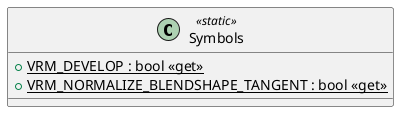 @startuml
class Symbols <<static>> {
    + {static} VRM_DEVELOP : bool <<get>>
    + {static} VRM_NORMALIZE_BLENDSHAPE_TANGENT : bool <<get>>
}
@enduml
